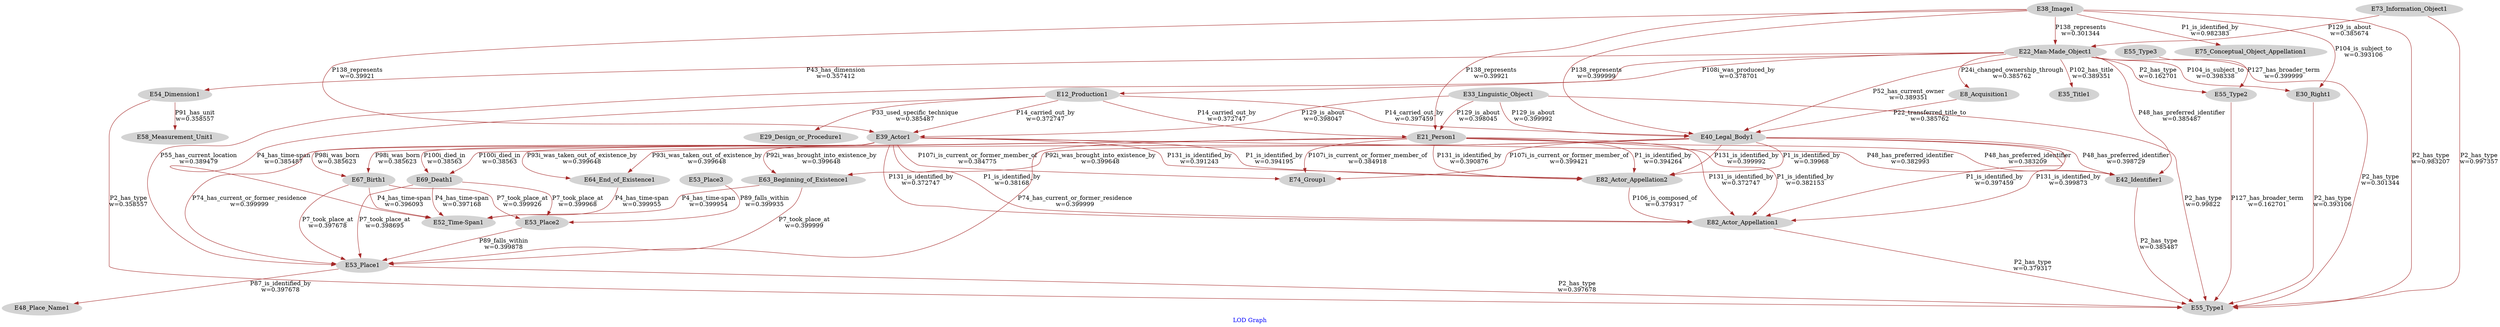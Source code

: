 digraph n0 {
fontcolor="blue"
remincross="true"
label="LOD Graph"
n1[style="filled",color="white",fillcolor="lightgray",label="E12_Production1"];
n2[style="filled",color="white",fillcolor="lightgray",label="E39_Actor1"];
n3[style="filled",color="white",fillcolor="lightgray",label="E82_Actor_Appellation1"];
n4[style="filled",color="white",fillcolor="lightgray",label="E21_Person1"];
n5[style="filled",color="white",fillcolor="lightgray",label="E82_Actor_Appellation2"];
n6[style="filled",color="white",fillcolor="lightgray",label="E73_Information_Object1"];
n7[style="filled",color="white",fillcolor="lightgray",label="E22_Man-Made_Object1"];
n8[style="filled",color="white",fillcolor="lightgray",label="E35_Title1"];
n9[style="filled",color="white",fillcolor="lightgray",label="E33_Linguistic_Object1"];
n10[style="filled",color="white",fillcolor="lightgray",label="E40_Legal_Body1"];
n11[style="filled",color="white",fillcolor="lightgray",label="E55_Type1"];
n12[style="filled",color="white",fillcolor="lightgray",label="E30_Right1"];
n13[style="filled",color="white",fillcolor="lightgray",label="E63_Beginning_of_Existence1"];
n14[style="filled",color="white",fillcolor="lightgray",label="E53_Place1"];
n15[style="filled",color="white",fillcolor="lightgray",label="E42_Identifier1"];
n16[style="filled",color="white",fillcolor="lightgray",label="E69_Death1"];
n17[style="filled",color="white",fillcolor="lightgray",label="E67_Birth1"];
n18[style="filled",color="white",fillcolor="lightgray",label="E52_Time-Span1"];
n19[style="filled",color="white",fillcolor="lightgray",label="E55_Type3"];
n20[style="filled",color="white",fillcolor="lightgray",label="E55_Type2"];
n21[style="filled",color="white",fillcolor="lightgray",label="E54_Dimension1"];
n22[style="filled",color="white",fillcolor="lightgray",label="E53_Place2"];
n23[style="filled",color="white",fillcolor="lightgray",label="E38_Image1"];
n24[style="filled",color="white",fillcolor="lightgray",label="E74_Group1"];
n25[style="filled",color="white",fillcolor="lightgray",label="E64_End_of_Existence1"];
n26[style="filled",color="white",fillcolor="lightgray",label="E53_Place3"];
n27[style="filled",color="white",fillcolor="lightgray",label="E8_Acquisition1"];
n28[style="filled",color="white",fillcolor="lightgray",label="E48_Place_Name1"];
n29[style="filled",color="white",fillcolor="lightgray",label="E29_Design_or_Procedure1"];
n30[style="filled",color="white",fillcolor="lightgray",label="E58_Measurement_Unit1"];
n31[style="filled",color="white",fillcolor="lightgray",label="E75_Conceptual_Object_Appellation1"];
n1 -> n2[color="brown",fontcolor="black",label="P14_carried_out_by\nw=0.372747"]
n2 -> n3[color="brown",fontcolor="black",label="P131_is_identified_by\nw=0.372747"]
n4 -> n5[color="brown",fontcolor="black",label="P1_is_identified_by\nw=0.394264"]
n5 -> n3[color="brown",fontcolor="black",label="P106_is_composed_of\nw=0.379317"]
n6 -> n7[color="brown",fontcolor="black",label="P129_is_about\nw=0.385674"]
n7 -> n8[color="brown",fontcolor="black",label="P102_has_title\nw=0.389351"]
n9 -> n10[color="brown",fontcolor="black",label="P129_is_about\nw=0.399992"]
n10 -> n3[color="brown",fontcolor="black",label="P1_is_identified_by\nw=0.397459"]
n4 -> n3[color="brown",fontcolor="black",label="P131_is_identified_by\nw=0.372747"]
n3 -> n11[color="brown",fontcolor="black",label="P2_has_type\nw=0.379317"]
n7 -> n12[color="brown",fontcolor="black",label="P104_is_subject_to\nw=0.398338"]
n13 -> n14[color="brown",fontcolor="black",label="P7_took_place_at\nw=0.399999"]
n14 -> n11[color="brown",fontcolor="black",label="P2_has_type\nw=0.397678"]
n10 -> n3[color="brown",fontcolor="black",label="P131_is_identified_by\nw=0.399873"]
n10 -> n13[color="brown",fontcolor="black",label="P92i_was_brought_into_existence_by\nw=0.399648"]
n2 -> n3[color="brown",fontcolor="black",label="P1_is_identified_by\nw=0.38168"]
n1 -> n4[color="brown",fontcolor="black",label="P14_carried_out_by\nw=0.372747"]
n4 -> n15[color="brown",fontcolor="black",label="P48_has_preferred_identifier\nw=0.383209"]
n4 -> n16[color="brown",fontcolor="black",label="P100i_died_in\nw=0.38563"]
n16 -> n14[color="brown",fontcolor="black",label="P7_took_place_at\nw=0.398695"]
n2 -> n17[color="brown",fontcolor="black",label="P98i_was_born\nw=0.385623"]
n17 -> n18[color="brown",fontcolor="black",label="P4_has_time-span\nw=0.396093"]
n9 -> n2[color="brown",fontcolor="black",label="P129_is_about\nw=0.398047"]
n2 -> n14[color="brown",fontcolor="black",label="P74_has_current_or_former_residence\nw=0.399999"]
n10 -> n5[color="brown",fontcolor="black",label="P131_is_identified_by\nw=0.399992"]
n10 -> n15[color="brown",fontcolor="black",label="P48_has_preferred_identifier\nw=0.398729"]
n4 -> n17[color="brown",fontcolor="black",label="P98i_was_born\nw=0.385623"]
n2 -> n16[color="brown",fontcolor="black",label="P100i_died_in\nw=0.38563"]
n16 -> n18[color="brown",fontcolor="black",label="P4_has_time-span\nw=0.397168"]
n19 -> n20[color="brown",fontcolor="black",label="P127_has_broader_term\nw=0.399999"]
n20 -> n11[color="brown",fontcolor="black",label="P127_has_broader_term\nw=0.162701"]
n7 -> n21[color="brown",fontcolor="black",label="P43_has_dimension\nw=0.357412"]
n22 -> n14[color="brown",fontcolor="black",label="P89_falls_within\nw=0.399878"]
n9 -> n4[color="brown",fontcolor="black",label="P129_is_about\nw=0.398045"]
n4 -> n14[color="brown",fontcolor="black",label="P74_has_current_or_former_residence\nw=0.399999"]
n23 -> n10[color="brown",fontcolor="black",label="P138_represents\nw=0.399999"]
n10 -> n24[color="brown",fontcolor="black",label="P107i_is_current_or_former_member_of\nw=0.399421"]
n7 -> n20[color="brown",fontcolor="black",label="P2_has_type\nw=0.162701"]
n2 -> n13[color="brown",fontcolor="black",label="P92i_was_brought_into_existence_by\nw=0.399648"]
n13 -> n18[color="brown",fontcolor="black",label="P4_has_time-span\nw=0.399954"]
n2 -> n25[color="brown",fontcolor="black",label="P93i_was_taken_out_of_existence_by\nw=0.399648"]
n25 -> n18[color="brown",fontcolor="black",label="P4_has_time-span\nw=0.399955"]
n23 -> n4[color="brown",fontcolor="black",label="P138_represents\nw=0.39921"]
n17 -> n14[color="brown",fontcolor="black",label="P7_took_place_at\nw=0.397678"]
n17 -> n22[color="brown",fontcolor="black",label="P7_took_place_at\nw=0.399926"]
n4 -> n5[color="brown",fontcolor="black",label="P131_is_identified_by\nw=0.390876"]
n23 -> n7[color="brown",fontcolor="black",label="P138_represents\nw=0.301344"]
n26 -> n22[color="brown",fontcolor="black",label="P89_falls_within\nw=0.399935"]
n1 -> n10[color="brown",fontcolor="black",label="P14_carried_out_by\nw=0.397459"]
n23 -> n2[color="brown",fontcolor="black",label="P138_represents\nw=0.39921"]
n10 -> n25[color="brown",fontcolor="black",label="P93i_was_taken_out_of_existence_by\nw=0.399648"]
n7 -> n27[color="brown",fontcolor="black",label="P24i_changed_ownership_through\nw=0.385762"]
n14 -> n28[color="brown",fontcolor="black",label="P87_is_identified_by\nw=0.397678"]
n4 -> n3[color="brown",fontcolor="black",label="P1_is_identified_by\nw=0.382153"]
n16 -> n22[color="brown",fontcolor="black",label="P7_took_place_at\nw=0.399968"]
n7 -> n11[color="brown",fontcolor="black",label="P2_has_type\nw=0.301344"]
n7 -> n1[color="brown",fontcolor="black",label="P108i_was_produced_by\nw=0.378701"]
n1 -> n29[color="brown",fontcolor="black",label="P33_used_specific_technique\nw=0.385487"]
n2 -> n24[color="brown",fontcolor="black",label="P107i_is_current_or_former_member_of\nw=0.384775"]
n2 -> n15[color="brown",fontcolor="black",label="P48_has_preferred_identifier\nw=0.382993"]
n2 -> n5[color="brown",fontcolor="black",label="P131_is_identified_by\nw=0.391243"]
n4 -> n24[color="brown",fontcolor="black",label="P107i_is_current_or_former_member_of\nw=0.384918"]
n7 -> n15[color="brown",fontcolor="black",label="P48_has_preferred_identifier\nw=0.385487"]
n21 -> n30[color="brown",fontcolor="black",label="P91_has_unit\nw=0.358557"]
n21 -> n11[color="brown",fontcolor="black",label="P2_has_type\nw=0.358557"]
n2 -> n5[color="brown",fontcolor="black",label="P1_is_identified_by\nw=0.394195"]
n10 -> n5[color="brown",fontcolor="black",label="P1_is_identified_by\nw=0.39968"]
n27 -> n10[color="brown",fontcolor="black",label="P22_transferred_title_to\nw=0.385762"]
n15 -> n11[color="brown",fontcolor="black",label="P2_has_type\nw=0.385487"]
n7 -> n10[color="brown",fontcolor="black",label="P52_has_current_owner\nw=0.389351"]
n7 -> n14[color="brown",fontcolor="black",label="P55_has_current_location\nw=0.389479"]
n1 -> n18[color="brown",fontcolor="black",label="P4_has_time-span\nw=0.385487"]
n23 -> n12[color="brown",fontcolor="black",label="P104_is_subject_to\nw=0.393106"]
n12 -> n11[color="brown",fontcolor="black",label="P2_has_type\nw=0.393106"]
n23 -> n31[color="brown",fontcolor="black",label="P1_is_identified_by\nw=0.982383"]
n9 -> n11[color="brown",fontcolor="black",label="P2_has_type\nw=0.99822"]
n23 -> n11[color="brown",fontcolor="black",label="P2_has_type\nw=0.983207"]
n6 -> n11[color="brown",fontcolor="black",label="P2_has_type\nw=0.997357"]
}
